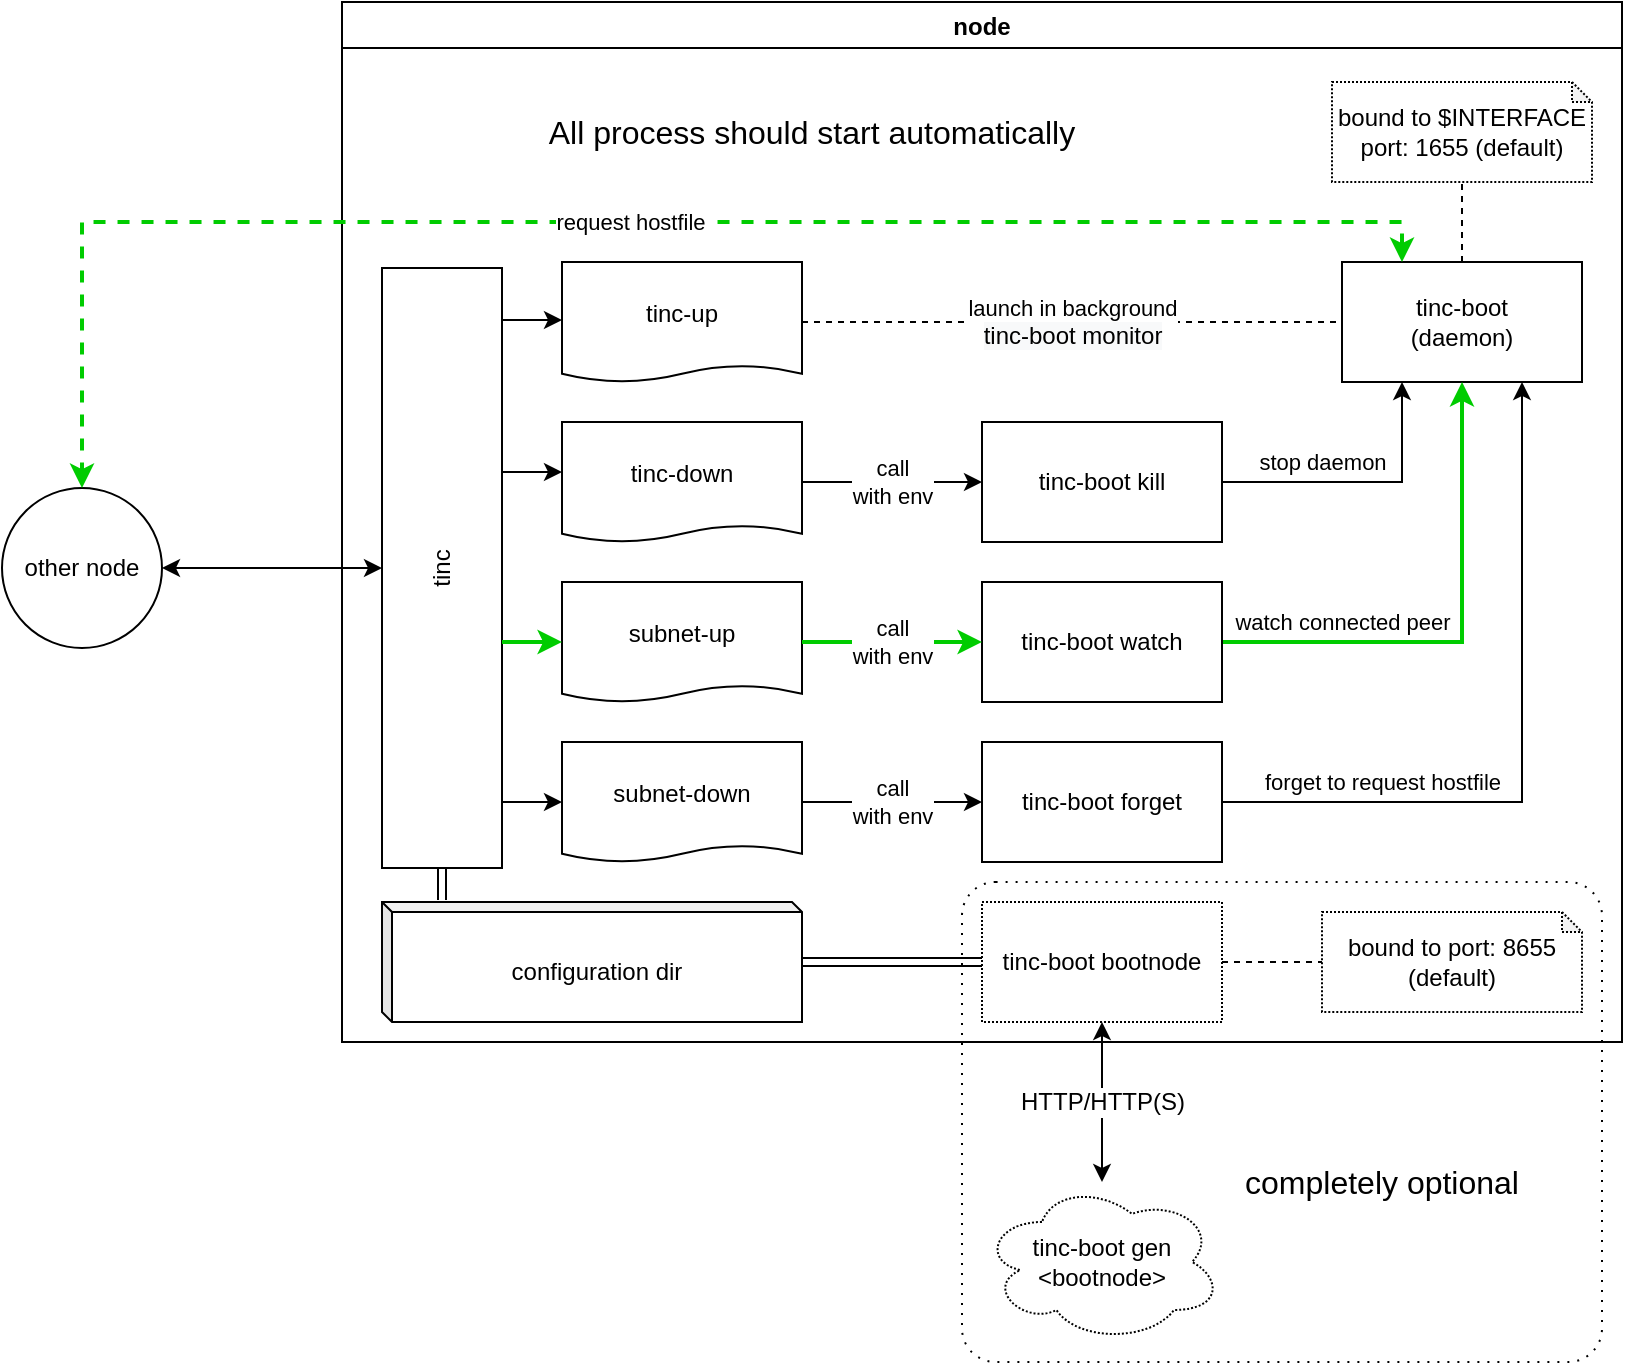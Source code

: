 <mxfile version="11.3.2" type="device" pages="1"><diagram id="f4SCPIGpH-lwflg3-BHU" name="Page-1"><mxGraphModel dx="1185" dy="589" grid="1" gridSize="10" guides="1" tooltips="1" connect="1" arrows="1" fold="1" page="1" pageScale="1" pageWidth="1169" pageHeight="827" math="0" shadow="0"><root><mxCell id="0"/><mxCell id="1" parent="0"/><mxCell id="HnbshE1Xh8_sNkS1noTk-40" value="" style="rounded=1;whiteSpace=wrap;html=1;dashed=1;dashPattern=1 4;fontSize=12;arcSize=7;" vertex="1" parent="1"><mxGeometry x="580" y="480" width="320" height="240" as="geometry"/></mxCell><mxCell id="HnbshE1Xh8_sNkS1noTk-19" value="node" style="swimlane;" vertex="1" parent="1"><mxGeometry x="270" y="40" width="640" height="520" as="geometry"/></mxCell><mxCell id="HnbshE1Xh8_sNkS1noTk-1" value="tinc-boot&lt;br&gt;(daemon)" style="rounded=0;whiteSpace=wrap;html=1;" vertex="1" parent="HnbshE1Xh8_sNkS1noTk-19"><mxGeometry x="500" y="130" width="120" height="60" as="geometry"/></mxCell><mxCell id="HnbshE1Xh8_sNkS1noTk-2" value="tinc-up" style="shape=document;whiteSpace=wrap;html=1;boundedLbl=1;size=0.138;" vertex="1" parent="HnbshE1Xh8_sNkS1noTk-19"><mxGeometry x="110" y="130" width="120" height="60" as="geometry"/></mxCell><mxCell id="HnbshE1Xh8_sNkS1noTk-3" value="launch in background&lt;br&gt;&lt;span style=&quot;font-size: 12px ; white-space: normal ; background-color: rgb(248 , 249 , 250)&quot;&gt;tinc-boot monitor&lt;/span&gt;" style="endArrow=none;dashed=1;html=1;" edge="1" parent="HnbshE1Xh8_sNkS1noTk-19" source="HnbshE1Xh8_sNkS1noTk-2" target="HnbshE1Xh8_sNkS1noTk-1"><mxGeometry width="50" height="50" relative="1" as="geometry"><mxPoint x="110" y="260" as="sourcePoint"/><mxPoint x="160" y="210" as="targetPoint"/></mxGeometry></mxCell><mxCell id="HnbshE1Xh8_sNkS1noTk-4" value="tinc-down" style="shape=document;whiteSpace=wrap;html=1;boundedLbl=1;size=0.138;" vertex="1" parent="HnbshE1Xh8_sNkS1noTk-19"><mxGeometry x="110" y="210" width="120" height="60" as="geometry"/></mxCell><mxCell id="HnbshE1Xh8_sNkS1noTk-5" value="subnet-up" style="shape=document;whiteSpace=wrap;html=1;boundedLbl=1;size=0.138;" vertex="1" parent="HnbshE1Xh8_sNkS1noTk-19"><mxGeometry x="110" y="290" width="120" height="60" as="geometry"/></mxCell><mxCell id="HnbshE1Xh8_sNkS1noTk-6" value="subnet-down" style="shape=document;whiteSpace=wrap;html=1;boundedLbl=1;size=0.138;" vertex="1" parent="HnbshE1Xh8_sNkS1noTk-19"><mxGeometry x="110" y="370" width="120" height="60" as="geometry"/></mxCell><mxCell id="HnbshE1Xh8_sNkS1noTk-8" value="stop daemon" style="edgeStyle=orthogonalEdgeStyle;rounded=0;orthogonalLoop=1;jettySize=auto;html=1;exitX=1;exitY=0.5;exitDx=0;exitDy=0;entryX=0.25;entryY=1;entryDx=0;entryDy=0;" edge="1" parent="HnbshE1Xh8_sNkS1noTk-19" source="HnbshE1Xh8_sNkS1noTk-7" target="HnbshE1Xh8_sNkS1noTk-1"><mxGeometry x="-0.286" y="10" relative="1" as="geometry"><mxPoint as="offset"/></mxGeometry></mxCell><mxCell id="HnbshE1Xh8_sNkS1noTk-7" value="tinc-boot kill" style="rounded=0;whiteSpace=wrap;html=1;" vertex="1" parent="HnbshE1Xh8_sNkS1noTk-19"><mxGeometry x="320" y="210" width="120" height="60" as="geometry"/></mxCell><mxCell id="HnbshE1Xh8_sNkS1noTk-9" value="call&lt;br&gt;with env" style="edgeStyle=orthogonalEdgeStyle;rounded=0;orthogonalLoop=1;jettySize=auto;html=1;exitX=1;exitY=0.5;exitDx=0;exitDy=0;" edge="1" parent="HnbshE1Xh8_sNkS1noTk-19" source="HnbshE1Xh8_sNkS1noTk-4" target="HnbshE1Xh8_sNkS1noTk-7"><mxGeometry relative="1" as="geometry"/></mxCell><mxCell id="HnbshE1Xh8_sNkS1noTk-14" value="watch connected peer" style="edgeStyle=orthogonalEdgeStyle;rounded=0;orthogonalLoop=1;jettySize=auto;html=1;exitX=1;exitY=0.5;exitDx=0;exitDy=0;entryX=0.5;entryY=1;entryDx=0;entryDy=0;strokeColor=#00CC00;strokeWidth=2;" edge="1" parent="HnbshE1Xh8_sNkS1noTk-19" source="HnbshE1Xh8_sNkS1noTk-10" target="HnbshE1Xh8_sNkS1noTk-1"><mxGeometry x="-0.52" y="10" relative="1" as="geometry"><mxPoint as="offset"/></mxGeometry></mxCell><mxCell id="HnbshE1Xh8_sNkS1noTk-10" value="tinc-boot watch" style="rounded=0;whiteSpace=wrap;html=1;" vertex="1" parent="HnbshE1Xh8_sNkS1noTk-19"><mxGeometry x="320" y="290" width="120" height="60" as="geometry"/></mxCell><mxCell id="HnbshE1Xh8_sNkS1noTk-12" value="call&lt;br&gt;with env" style="edgeStyle=orthogonalEdgeStyle;rounded=0;orthogonalLoop=1;jettySize=auto;html=1;exitX=1;exitY=0.5;exitDx=0;exitDy=0;entryX=0;entryY=0.5;entryDx=0;entryDy=0;strokeColor=#00CC00;strokeWidth=2;" edge="1" parent="HnbshE1Xh8_sNkS1noTk-19" source="HnbshE1Xh8_sNkS1noTk-5" target="HnbshE1Xh8_sNkS1noTk-10"><mxGeometry relative="1" as="geometry"/></mxCell><mxCell id="HnbshE1Xh8_sNkS1noTk-15" value="forget to request hostfile" style="edgeStyle=orthogonalEdgeStyle;rounded=0;orthogonalLoop=1;jettySize=auto;html=1;exitX=1;exitY=0.5;exitDx=0;exitDy=0;entryX=0.75;entryY=1;entryDx=0;entryDy=0;" edge="1" parent="HnbshE1Xh8_sNkS1noTk-19" source="HnbshE1Xh8_sNkS1noTk-11" target="HnbshE1Xh8_sNkS1noTk-1"><mxGeometry x="-0.556" y="10" relative="1" as="geometry"><mxPoint as="offset"/></mxGeometry></mxCell><mxCell id="HnbshE1Xh8_sNkS1noTk-11" value="tinc-boot forget" style="rounded=0;whiteSpace=wrap;html=1;" vertex="1" parent="HnbshE1Xh8_sNkS1noTk-19"><mxGeometry x="320" y="370" width="120" height="60" as="geometry"/></mxCell><mxCell id="HnbshE1Xh8_sNkS1noTk-13" value="call&lt;br&gt;with env" style="edgeStyle=orthogonalEdgeStyle;rounded=0;orthogonalLoop=1;jettySize=auto;html=1;exitX=1;exitY=0.5;exitDx=0;exitDy=0;entryX=0;entryY=0.5;entryDx=0;entryDy=0;" edge="1" parent="HnbshE1Xh8_sNkS1noTk-19" source="HnbshE1Xh8_sNkS1noTk-6" target="HnbshE1Xh8_sNkS1noTk-11"><mxGeometry relative="1" as="geometry"/></mxCell><mxCell id="HnbshE1Xh8_sNkS1noTk-17" value="bound to $INTERFACE&lt;br&gt;port: 1655 (default)" style="shape=note;whiteSpace=wrap;html=1;backgroundOutline=1;darkOpacity=0.05;size=10;dashed=1;dashPattern=1 1;" vertex="1" parent="HnbshE1Xh8_sNkS1noTk-19"><mxGeometry x="495" y="40" width="130" height="50" as="geometry"/></mxCell><mxCell id="HnbshE1Xh8_sNkS1noTk-18" value="" style="endArrow=none;dashed=1;html=1;" edge="1" parent="HnbshE1Xh8_sNkS1noTk-19" source="HnbshE1Xh8_sNkS1noTk-1" target="HnbshE1Xh8_sNkS1noTk-17"><mxGeometry width="50" height="50" relative="1" as="geometry"><mxPoint x="750" y="150" as="sourcePoint"/><mxPoint x="800" y="100" as="targetPoint"/></mxGeometry></mxCell><mxCell id="HnbshE1Xh8_sNkS1noTk-22" value="tinc" style="rounded=0;whiteSpace=wrap;html=1;rotation=-90;" vertex="1" parent="HnbshE1Xh8_sNkS1noTk-19"><mxGeometry x="-100" y="253" width="300" height="60" as="geometry"/></mxCell><mxCell id="HnbshE1Xh8_sNkS1noTk-23" value="" style="endArrow=classic;html=1;" edge="1" parent="HnbshE1Xh8_sNkS1noTk-19"><mxGeometry width="50" height="50" relative="1" as="geometry"><mxPoint x="80" y="159" as="sourcePoint"/><mxPoint x="110" y="159" as="targetPoint"/></mxGeometry></mxCell><mxCell id="HnbshE1Xh8_sNkS1noTk-24" value="" style="endArrow=classic;html=1;" edge="1" parent="HnbshE1Xh8_sNkS1noTk-19"><mxGeometry width="50" height="50" relative="1" as="geometry"><mxPoint x="80" y="235" as="sourcePoint"/><mxPoint x="110" y="235" as="targetPoint"/></mxGeometry></mxCell><mxCell id="HnbshE1Xh8_sNkS1noTk-25" value="" style="endArrow=classic;html=1;strokeColor=#00CC00;strokeWidth=2;" edge="1" parent="HnbshE1Xh8_sNkS1noTk-19"><mxGeometry width="50" height="50" relative="1" as="geometry"><mxPoint x="80" y="320" as="sourcePoint"/><mxPoint x="110" y="320" as="targetPoint"/></mxGeometry></mxCell><mxCell id="HnbshE1Xh8_sNkS1noTk-26" value="" style="endArrow=classic;html=1;" edge="1" parent="HnbshE1Xh8_sNkS1noTk-19"><mxGeometry width="50" height="50" relative="1" as="geometry"><mxPoint x="80" y="400" as="sourcePoint"/><mxPoint x="110" y="400" as="targetPoint"/></mxGeometry></mxCell><mxCell id="HnbshE1Xh8_sNkS1noTk-30" value="All process should start automatically" style="text;html=1;strokeColor=none;fillColor=none;align=center;verticalAlign=middle;whiteSpace=wrap;rounded=0;fontSize=16;" vertex="1" parent="HnbshE1Xh8_sNkS1noTk-19"><mxGeometry x="20" y="55" width="430" height="20" as="geometry"/></mxCell><mxCell id="HnbshE1Xh8_sNkS1noTk-31" value="&lt;font style=&quot;font-size: 12px&quot;&gt;configuration dir&lt;/font&gt;" style="shape=cube;whiteSpace=wrap;html=1;boundedLbl=1;backgroundOutline=1;darkOpacity=0.05;darkOpacity2=0.1;fontSize=16;size=5;" vertex="1" parent="HnbshE1Xh8_sNkS1noTk-19"><mxGeometry x="20" y="450" width="210" height="60" as="geometry"/></mxCell><mxCell id="HnbshE1Xh8_sNkS1noTk-32" value="" style="shape=link;html=1;shadow=0;startArrow=classic;startFill=1;strokeColor=#000000;strokeWidth=1;fontSize=16;entryX=0;entryY=0.5;entryDx=0;entryDy=0;" edge="1" parent="HnbshE1Xh8_sNkS1noTk-19" target="HnbshE1Xh8_sNkS1noTk-22"><mxGeometry width="50" height="50" relative="1" as="geometry"><mxPoint x="50" y="449" as="sourcePoint"/><mxPoint x="-40" y="480" as="targetPoint"/></mxGeometry></mxCell><mxCell id="HnbshE1Xh8_sNkS1noTk-33" value="tinc-boot bootnode" style="rounded=0;whiteSpace=wrap;html=1;fontSize=12;dashed=1;dashPattern=1 1;" vertex="1" parent="HnbshE1Xh8_sNkS1noTk-19"><mxGeometry x="320" y="450" width="120" height="60" as="geometry"/></mxCell><mxCell id="HnbshE1Xh8_sNkS1noTk-35" value="" style="shape=link;html=1;shadow=0;startArrow=classic;startFill=1;strokeColor=#000000;strokeWidth=1;fontSize=12;entryX=0;entryY=0.5;entryDx=0;entryDy=0;" edge="1" parent="HnbshE1Xh8_sNkS1noTk-19" source="HnbshE1Xh8_sNkS1noTk-31" target="HnbshE1Xh8_sNkS1noTk-33"><mxGeometry width="50" height="50" relative="1" as="geometry"><mxPoint x="270" y="520" as="sourcePoint"/><mxPoint x="320" y="470" as="targetPoint"/></mxGeometry></mxCell><mxCell id="HnbshE1Xh8_sNkS1noTk-36" value="bound to port: 8655 (default)" style="shape=note;whiteSpace=wrap;html=1;backgroundOutline=1;darkOpacity=0.05;size=10;dashed=1;dashPattern=1 1;" vertex="1" parent="HnbshE1Xh8_sNkS1noTk-19"><mxGeometry x="490" y="455" width="130" height="50" as="geometry"/></mxCell><mxCell id="HnbshE1Xh8_sNkS1noTk-37" value="" style="endArrow=none;dashed=1;html=1;shadow=0;strokeColor=#000000;strokeWidth=1;fontSize=12;" edge="1" parent="HnbshE1Xh8_sNkS1noTk-19" source="HnbshE1Xh8_sNkS1noTk-33" target="HnbshE1Xh8_sNkS1noTk-36"><mxGeometry width="50" height="50" relative="1" as="geometry"><mxPoint x="400" y="580" as="sourcePoint"/><mxPoint x="450" y="530" as="targetPoint"/></mxGeometry></mxCell><mxCell id="HnbshE1Xh8_sNkS1noTk-20" value="other node" style="ellipse;whiteSpace=wrap;html=1;aspect=fixed;" vertex="1" parent="1"><mxGeometry x="100" y="283" width="80" height="80" as="geometry"/></mxCell><mxCell id="HnbshE1Xh8_sNkS1noTk-28" value="request hostfile" style="edgeStyle=orthogonalEdgeStyle;rounded=0;orthogonalLoop=1;jettySize=auto;html=1;exitX=0.25;exitY=0;exitDx=0;exitDy=0;entryX=0.5;entryY=0;entryDx=0;entryDy=0;strokeColor=#00CC00;dashed=1;shadow=0;strokeWidth=2;startArrow=classic;startFill=1;" edge="1" parent="1" source="HnbshE1Xh8_sNkS1noTk-1" target="HnbshE1Xh8_sNkS1noTk-20"><mxGeometry relative="1" as="geometry"/></mxCell><mxCell id="HnbshE1Xh8_sNkS1noTk-29" value="" style="endArrow=classic;startArrow=classic;html=1;" edge="1" parent="1" source="HnbshE1Xh8_sNkS1noTk-20" target="HnbshE1Xh8_sNkS1noTk-22"><mxGeometry width="50" height="50" relative="1" as="geometry"><mxPoint x="-30" y="560" as="sourcePoint"/><mxPoint x="20" y="510" as="targetPoint"/></mxGeometry></mxCell><mxCell id="HnbshE1Xh8_sNkS1noTk-38" value="tinc-boot gen &amp;lt;bootnode&amp;gt;" style="ellipse;shape=cloud;whiteSpace=wrap;html=1;dashed=1;dashPattern=1 1;fontSize=12;" vertex="1" parent="1"><mxGeometry x="590" y="630" width="120" height="80" as="geometry"/></mxCell><mxCell id="HnbshE1Xh8_sNkS1noTk-39" value="HTTP/HTTP(S)" style="endArrow=classic;startArrow=classic;html=1;shadow=0;strokeColor=#000000;strokeWidth=1;fontSize=12;" edge="1" parent="1" source="HnbshE1Xh8_sNkS1noTk-38" target="HnbshE1Xh8_sNkS1noTk-33"><mxGeometry width="50" height="50" relative="1" as="geometry"><mxPoint x="570" y="660" as="sourcePoint"/><mxPoint x="620" y="610" as="targetPoint"/></mxGeometry></mxCell><mxCell id="HnbshE1Xh8_sNkS1noTk-41" value="completely optional" style="text;html=1;strokeColor=none;fillColor=none;align=center;verticalAlign=middle;whiteSpace=wrap;rounded=0;dashed=1;dashPattern=1 4;fontSize=16;" vertex="1" parent="1"><mxGeometry x="710" y="620" width="160" height="20" as="geometry"/></mxCell></root></mxGraphModel></diagram></mxfile>